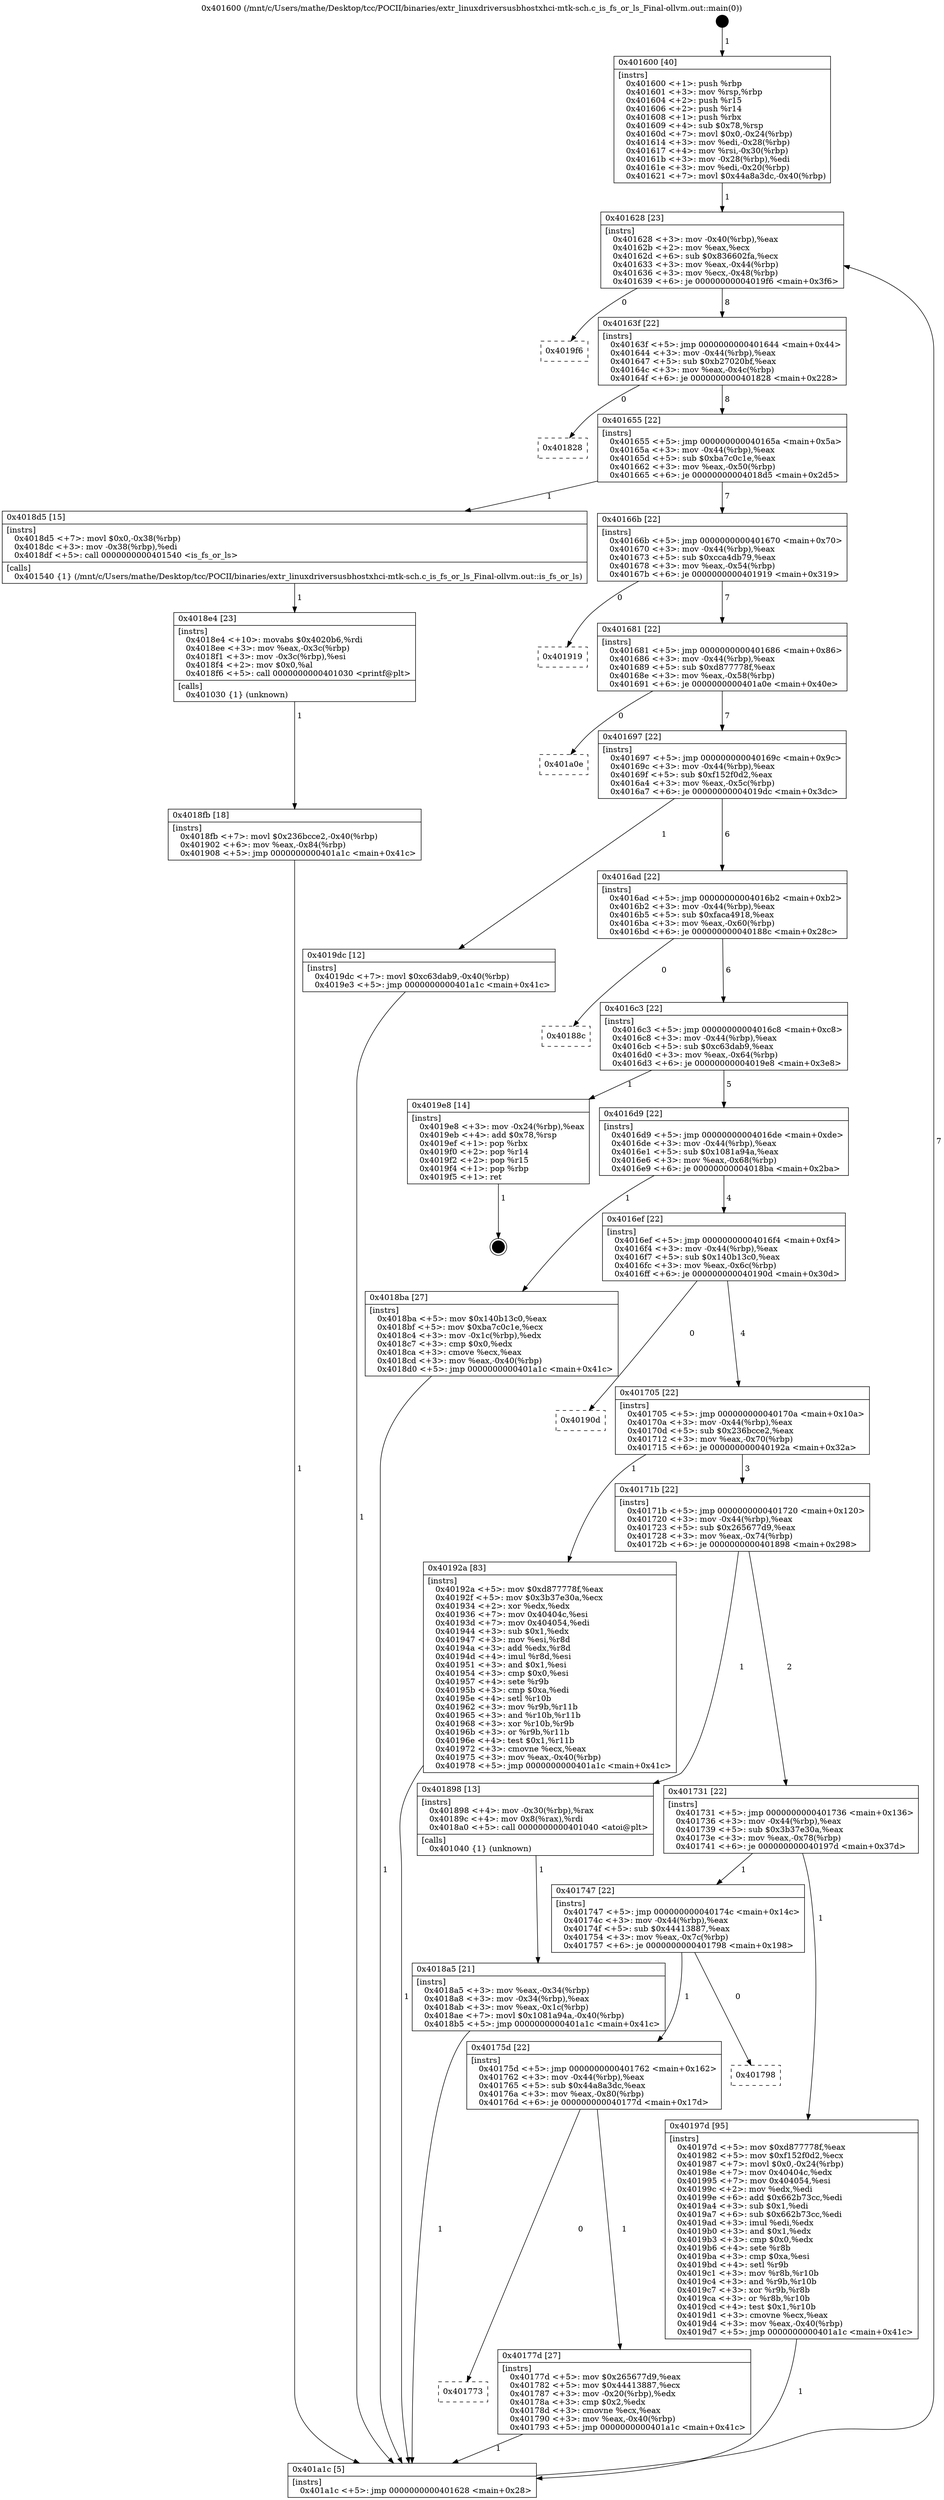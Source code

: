 digraph "0x401600" {
  label = "0x401600 (/mnt/c/Users/mathe/Desktop/tcc/POCII/binaries/extr_linuxdriversusbhostxhci-mtk-sch.c_is_fs_or_ls_Final-ollvm.out::main(0))"
  labelloc = "t"
  node[shape=record]

  Entry [label="",width=0.3,height=0.3,shape=circle,fillcolor=black,style=filled]
  "0x401628" [label="{
     0x401628 [23]\l
     | [instrs]\l
     &nbsp;&nbsp;0x401628 \<+3\>: mov -0x40(%rbp),%eax\l
     &nbsp;&nbsp;0x40162b \<+2\>: mov %eax,%ecx\l
     &nbsp;&nbsp;0x40162d \<+6\>: sub $0x836602fa,%ecx\l
     &nbsp;&nbsp;0x401633 \<+3\>: mov %eax,-0x44(%rbp)\l
     &nbsp;&nbsp;0x401636 \<+3\>: mov %ecx,-0x48(%rbp)\l
     &nbsp;&nbsp;0x401639 \<+6\>: je 00000000004019f6 \<main+0x3f6\>\l
  }"]
  "0x4019f6" [label="{
     0x4019f6\l
  }", style=dashed]
  "0x40163f" [label="{
     0x40163f [22]\l
     | [instrs]\l
     &nbsp;&nbsp;0x40163f \<+5\>: jmp 0000000000401644 \<main+0x44\>\l
     &nbsp;&nbsp;0x401644 \<+3\>: mov -0x44(%rbp),%eax\l
     &nbsp;&nbsp;0x401647 \<+5\>: sub $0xb27020bf,%eax\l
     &nbsp;&nbsp;0x40164c \<+3\>: mov %eax,-0x4c(%rbp)\l
     &nbsp;&nbsp;0x40164f \<+6\>: je 0000000000401828 \<main+0x228\>\l
  }"]
  Exit [label="",width=0.3,height=0.3,shape=circle,fillcolor=black,style=filled,peripheries=2]
  "0x401828" [label="{
     0x401828\l
  }", style=dashed]
  "0x401655" [label="{
     0x401655 [22]\l
     | [instrs]\l
     &nbsp;&nbsp;0x401655 \<+5\>: jmp 000000000040165a \<main+0x5a\>\l
     &nbsp;&nbsp;0x40165a \<+3\>: mov -0x44(%rbp),%eax\l
     &nbsp;&nbsp;0x40165d \<+5\>: sub $0xba7c0c1e,%eax\l
     &nbsp;&nbsp;0x401662 \<+3\>: mov %eax,-0x50(%rbp)\l
     &nbsp;&nbsp;0x401665 \<+6\>: je 00000000004018d5 \<main+0x2d5\>\l
  }"]
  "0x4018fb" [label="{
     0x4018fb [18]\l
     | [instrs]\l
     &nbsp;&nbsp;0x4018fb \<+7\>: movl $0x236bcce2,-0x40(%rbp)\l
     &nbsp;&nbsp;0x401902 \<+6\>: mov %eax,-0x84(%rbp)\l
     &nbsp;&nbsp;0x401908 \<+5\>: jmp 0000000000401a1c \<main+0x41c\>\l
  }"]
  "0x4018d5" [label="{
     0x4018d5 [15]\l
     | [instrs]\l
     &nbsp;&nbsp;0x4018d5 \<+7\>: movl $0x0,-0x38(%rbp)\l
     &nbsp;&nbsp;0x4018dc \<+3\>: mov -0x38(%rbp),%edi\l
     &nbsp;&nbsp;0x4018df \<+5\>: call 0000000000401540 \<is_fs_or_ls\>\l
     | [calls]\l
     &nbsp;&nbsp;0x401540 \{1\} (/mnt/c/Users/mathe/Desktop/tcc/POCII/binaries/extr_linuxdriversusbhostxhci-mtk-sch.c_is_fs_or_ls_Final-ollvm.out::is_fs_or_ls)\l
  }"]
  "0x40166b" [label="{
     0x40166b [22]\l
     | [instrs]\l
     &nbsp;&nbsp;0x40166b \<+5\>: jmp 0000000000401670 \<main+0x70\>\l
     &nbsp;&nbsp;0x401670 \<+3\>: mov -0x44(%rbp),%eax\l
     &nbsp;&nbsp;0x401673 \<+5\>: sub $0xcca4db79,%eax\l
     &nbsp;&nbsp;0x401678 \<+3\>: mov %eax,-0x54(%rbp)\l
     &nbsp;&nbsp;0x40167b \<+6\>: je 0000000000401919 \<main+0x319\>\l
  }"]
  "0x4018e4" [label="{
     0x4018e4 [23]\l
     | [instrs]\l
     &nbsp;&nbsp;0x4018e4 \<+10\>: movabs $0x4020b6,%rdi\l
     &nbsp;&nbsp;0x4018ee \<+3\>: mov %eax,-0x3c(%rbp)\l
     &nbsp;&nbsp;0x4018f1 \<+3\>: mov -0x3c(%rbp),%esi\l
     &nbsp;&nbsp;0x4018f4 \<+2\>: mov $0x0,%al\l
     &nbsp;&nbsp;0x4018f6 \<+5\>: call 0000000000401030 \<printf@plt\>\l
     | [calls]\l
     &nbsp;&nbsp;0x401030 \{1\} (unknown)\l
  }"]
  "0x401919" [label="{
     0x401919\l
  }", style=dashed]
  "0x401681" [label="{
     0x401681 [22]\l
     | [instrs]\l
     &nbsp;&nbsp;0x401681 \<+5\>: jmp 0000000000401686 \<main+0x86\>\l
     &nbsp;&nbsp;0x401686 \<+3\>: mov -0x44(%rbp),%eax\l
     &nbsp;&nbsp;0x401689 \<+5\>: sub $0xd877778f,%eax\l
     &nbsp;&nbsp;0x40168e \<+3\>: mov %eax,-0x58(%rbp)\l
     &nbsp;&nbsp;0x401691 \<+6\>: je 0000000000401a0e \<main+0x40e\>\l
  }"]
  "0x4018a5" [label="{
     0x4018a5 [21]\l
     | [instrs]\l
     &nbsp;&nbsp;0x4018a5 \<+3\>: mov %eax,-0x34(%rbp)\l
     &nbsp;&nbsp;0x4018a8 \<+3\>: mov -0x34(%rbp),%eax\l
     &nbsp;&nbsp;0x4018ab \<+3\>: mov %eax,-0x1c(%rbp)\l
     &nbsp;&nbsp;0x4018ae \<+7\>: movl $0x1081a94a,-0x40(%rbp)\l
     &nbsp;&nbsp;0x4018b5 \<+5\>: jmp 0000000000401a1c \<main+0x41c\>\l
  }"]
  "0x401a0e" [label="{
     0x401a0e\l
  }", style=dashed]
  "0x401697" [label="{
     0x401697 [22]\l
     | [instrs]\l
     &nbsp;&nbsp;0x401697 \<+5\>: jmp 000000000040169c \<main+0x9c\>\l
     &nbsp;&nbsp;0x40169c \<+3\>: mov -0x44(%rbp),%eax\l
     &nbsp;&nbsp;0x40169f \<+5\>: sub $0xf152f0d2,%eax\l
     &nbsp;&nbsp;0x4016a4 \<+3\>: mov %eax,-0x5c(%rbp)\l
     &nbsp;&nbsp;0x4016a7 \<+6\>: je 00000000004019dc \<main+0x3dc\>\l
  }"]
  "0x401600" [label="{
     0x401600 [40]\l
     | [instrs]\l
     &nbsp;&nbsp;0x401600 \<+1\>: push %rbp\l
     &nbsp;&nbsp;0x401601 \<+3\>: mov %rsp,%rbp\l
     &nbsp;&nbsp;0x401604 \<+2\>: push %r15\l
     &nbsp;&nbsp;0x401606 \<+2\>: push %r14\l
     &nbsp;&nbsp;0x401608 \<+1\>: push %rbx\l
     &nbsp;&nbsp;0x401609 \<+4\>: sub $0x78,%rsp\l
     &nbsp;&nbsp;0x40160d \<+7\>: movl $0x0,-0x24(%rbp)\l
     &nbsp;&nbsp;0x401614 \<+3\>: mov %edi,-0x28(%rbp)\l
     &nbsp;&nbsp;0x401617 \<+4\>: mov %rsi,-0x30(%rbp)\l
     &nbsp;&nbsp;0x40161b \<+3\>: mov -0x28(%rbp),%edi\l
     &nbsp;&nbsp;0x40161e \<+3\>: mov %edi,-0x20(%rbp)\l
     &nbsp;&nbsp;0x401621 \<+7\>: movl $0x44a8a3dc,-0x40(%rbp)\l
  }"]
  "0x4019dc" [label="{
     0x4019dc [12]\l
     | [instrs]\l
     &nbsp;&nbsp;0x4019dc \<+7\>: movl $0xc63dab9,-0x40(%rbp)\l
     &nbsp;&nbsp;0x4019e3 \<+5\>: jmp 0000000000401a1c \<main+0x41c\>\l
  }"]
  "0x4016ad" [label="{
     0x4016ad [22]\l
     | [instrs]\l
     &nbsp;&nbsp;0x4016ad \<+5\>: jmp 00000000004016b2 \<main+0xb2\>\l
     &nbsp;&nbsp;0x4016b2 \<+3\>: mov -0x44(%rbp),%eax\l
     &nbsp;&nbsp;0x4016b5 \<+5\>: sub $0xfaca4918,%eax\l
     &nbsp;&nbsp;0x4016ba \<+3\>: mov %eax,-0x60(%rbp)\l
     &nbsp;&nbsp;0x4016bd \<+6\>: je 000000000040188c \<main+0x28c\>\l
  }"]
  "0x401a1c" [label="{
     0x401a1c [5]\l
     | [instrs]\l
     &nbsp;&nbsp;0x401a1c \<+5\>: jmp 0000000000401628 \<main+0x28\>\l
  }"]
  "0x40188c" [label="{
     0x40188c\l
  }", style=dashed]
  "0x4016c3" [label="{
     0x4016c3 [22]\l
     | [instrs]\l
     &nbsp;&nbsp;0x4016c3 \<+5\>: jmp 00000000004016c8 \<main+0xc8\>\l
     &nbsp;&nbsp;0x4016c8 \<+3\>: mov -0x44(%rbp),%eax\l
     &nbsp;&nbsp;0x4016cb \<+5\>: sub $0xc63dab9,%eax\l
     &nbsp;&nbsp;0x4016d0 \<+3\>: mov %eax,-0x64(%rbp)\l
     &nbsp;&nbsp;0x4016d3 \<+6\>: je 00000000004019e8 \<main+0x3e8\>\l
  }"]
  "0x401773" [label="{
     0x401773\l
  }", style=dashed]
  "0x4019e8" [label="{
     0x4019e8 [14]\l
     | [instrs]\l
     &nbsp;&nbsp;0x4019e8 \<+3\>: mov -0x24(%rbp),%eax\l
     &nbsp;&nbsp;0x4019eb \<+4\>: add $0x78,%rsp\l
     &nbsp;&nbsp;0x4019ef \<+1\>: pop %rbx\l
     &nbsp;&nbsp;0x4019f0 \<+2\>: pop %r14\l
     &nbsp;&nbsp;0x4019f2 \<+2\>: pop %r15\l
     &nbsp;&nbsp;0x4019f4 \<+1\>: pop %rbp\l
     &nbsp;&nbsp;0x4019f5 \<+1\>: ret\l
  }"]
  "0x4016d9" [label="{
     0x4016d9 [22]\l
     | [instrs]\l
     &nbsp;&nbsp;0x4016d9 \<+5\>: jmp 00000000004016de \<main+0xde\>\l
     &nbsp;&nbsp;0x4016de \<+3\>: mov -0x44(%rbp),%eax\l
     &nbsp;&nbsp;0x4016e1 \<+5\>: sub $0x1081a94a,%eax\l
     &nbsp;&nbsp;0x4016e6 \<+3\>: mov %eax,-0x68(%rbp)\l
     &nbsp;&nbsp;0x4016e9 \<+6\>: je 00000000004018ba \<main+0x2ba\>\l
  }"]
  "0x40177d" [label="{
     0x40177d [27]\l
     | [instrs]\l
     &nbsp;&nbsp;0x40177d \<+5\>: mov $0x265677d9,%eax\l
     &nbsp;&nbsp;0x401782 \<+5\>: mov $0x44413887,%ecx\l
     &nbsp;&nbsp;0x401787 \<+3\>: mov -0x20(%rbp),%edx\l
     &nbsp;&nbsp;0x40178a \<+3\>: cmp $0x2,%edx\l
     &nbsp;&nbsp;0x40178d \<+3\>: cmovne %ecx,%eax\l
     &nbsp;&nbsp;0x401790 \<+3\>: mov %eax,-0x40(%rbp)\l
     &nbsp;&nbsp;0x401793 \<+5\>: jmp 0000000000401a1c \<main+0x41c\>\l
  }"]
  "0x4018ba" [label="{
     0x4018ba [27]\l
     | [instrs]\l
     &nbsp;&nbsp;0x4018ba \<+5\>: mov $0x140b13c0,%eax\l
     &nbsp;&nbsp;0x4018bf \<+5\>: mov $0xba7c0c1e,%ecx\l
     &nbsp;&nbsp;0x4018c4 \<+3\>: mov -0x1c(%rbp),%edx\l
     &nbsp;&nbsp;0x4018c7 \<+3\>: cmp $0x0,%edx\l
     &nbsp;&nbsp;0x4018ca \<+3\>: cmove %ecx,%eax\l
     &nbsp;&nbsp;0x4018cd \<+3\>: mov %eax,-0x40(%rbp)\l
     &nbsp;&nbsp;0x4018d0 \<+5\>: jmp 0000000000401a1c \<main+0x41c\>\l
  }"]
  "0x4016ef" [label="{
     0x4016ef [22]\l
     | [instrs]\l
     &nbsp;&nbsp;0x4016ef \<+5\>: jmp 00000000004016f4 \<main+0xf4\>\l
     &nbsp;&nbsp;0x4016f4 \<+3\>: mov -0x44(%rbp),%eax\l
     &nbsp;&nbsp;0x4016f7 \<+5\>: sub $0x140b13c0,%eax\l
     &nbsp;&nbsp;0x4016fc \<+3\>: mov %eax,-0x6c(%rbp)\l
     &nbsp;&nbsp;0x4016ff \<+6\>: je 000000000040190d \<main+0x30d\>\l
  }"]
  "0x40175d" [label="{
     0x40175d [22]\l
     | [instrs]\l
     &nbsp;&nbsp;0x40175d \<+5\>: jmp 0000000000401762 \<main+0x162\>\l
     &nbsp;&nbsp;0x401762 \<+3\>: mov -0x44(%rbp),%eax\l
     &nbsp;&nbsp;0x401765 \<+5\>: sub $0x44a8a3dc,%eax\l
     &nbsp;&nbsp;0x40176a \<+3\>: mov %eax,-0x80(%rbp)\l
     &nbsp;&nbsp;0x40176d \<+6\>: je 000000000040177d \<main+0x17d\>\l
  }"]
  "0x40190d" [label="{
     0x40190d\l
  }", style=dashed]
  "0x401705" [label="{
     0x401705 [22]\l
     | [instrs]\l
     &nbsp;&nbsp;0x401705 \<+5\>: jmp 000000000040170a \<main+0x10a\>\l
     &nbsp;&nbsp;0x40170a \<+3\>: mov -0x44(%rbp),%eax\l
     &nbsp;&nbsp;0x40170d \<+5\>: sub $0x236bcce2,%eax\l
     &nbsp;&nbsp;0x401712 \<+3\>: mov %eax,-0x70(%rbp)\l
     &nbsp;&nbsp;0x401715 \<+6\>: je 000000000040192a \<main+0x32a\>\l
  }"]
  "0x401798" [label="{
     0x401798\l
  }", style=dashed]
  "0x40192a" [label="{
     0x40192a [83]\l
     | [instrs]\l
     &nbsp;&nbsp;0x40192a \<+5\>: mov $0xd877778f,%eax\l
     &nbsp;&nbsp;0x40192f \<+5\>: mov $0x3b37e30a,%ecx\l
     &nbsp;&nbsp;0x401934 \<+2\>: xor %edx,%edx\l
     &nbsp;&nbsp;0x401936 \<+7\>: mov 0x40404c,%esi\l
     &nbsp;&nbsp;0x40193d \<+7\>: mov 0x404054,%edi\l
     &nbsp;&nbsp;0x401944 \<+3\>: sub $0x1,%edx\l
     &nbsp;&nbsp;0x401947 \<+3\>: mov %esi,%r8d\l
     &nbsp;&nbsp;0x40194a \<+3\>: add %edx,%r8d\l
     &nbsp;&nbsp;0x40194d \<+4\>: imul %r8d,%esi\l
     &nbsp;&nbsp;0x401951 \<+3\>: and $0x1,%esi\l
     &nbsp;&nbsp;0x401954 \<+3\>: cmp $0x0,%esi\l
     &nbsp;&nbsp;0x401957 \<+4\>: sete %r9b\l
     &nbsp;&nbsp;0x40195b \<+3\>: cmp $0xa,%edi\l
     &nbsp;&nbsp;0x40195e \<+4\>: setl %r10b\l
     &nbsp;&nbsp;0x401962 \<+3\>: mov %r9b,%r11b\l
     &nbsp;&nbsp;0x401965 \<+3\>: and %r10b,%r11b\l
     &nbsp;&nbsp;0x401968 \<+3\>: xor %r10b,%r9b\l
     &nbsp;&nbsp;0x40196b \<+3\>: or %r9b,%r11b\l
     &nbsp;&nbsp;0x40196e \<+4\>: test $0x1,%r11b\l
     &nbsp;&nbsp;0x401972 \<+3\>: cmovne %ecx,%eax\l
     &nbsp;&nbsp;0x401975 \<+3\>: mov %eax,-0x40(%rbp)\l
     &nbsp;&nbsp;0x401978 \<+5\>: jmp 0000000000401a1c \<main+0x41c\>\l
  }"]
  "0x40171b" [label="{
     0x40171b [22]\l
     | [instrs]\l
     &nbsp;&nbsp;0x40171b \<+5\>: jmp 0000000000401720 \<main+0x120\>\l
     &nbsp;&nbsp;0x401720 \<+3\>: mov -0x44(%rbp),%eax\l
     &nbsp;&nbsp;0x401723 \<+5\>: sub $0x265677d9,%eax\l
     &nbsp;&nbsp;0x401728 \<+3\>: mov %eax,-0x74(%rbp)\l
     &nbsp;&nbsp;0x40172b \<+6\>: je 0000000000401898 \<main+0x298\>\l
  }"]
  "0x401747" [label="{
     0x401747 [22]\l
     | [instrs]\l
     &nbsp;&nbsp;0x401747 \<+5\>: jmp 000000000040174c \<main+0x14c\>\l
     &nbsp;&nbsp;0x40174c \<+3\>: mov -0x44(%rbp),%eax\l
     &nbsp;&nbsp;0x40174f \<+5\>: sub $0x44413887,%eax\l
     &nbsp;&nbsp;0x401754 \<+3\>: mov %eax,-0x7c(%rbp)\l
     &nbsp;&nbsp;0x401757 \<+6\>: je 0000000000401798 \<main+0x198\>\l
  }"]
  "0x401898" [label="{
     0x401898 [13]\l
     | [instrs]\l
     &nbsp;&nbsp;0x401898 \<+4\>: mov -0x30(%rbp),%rax\l
     &nbsp;&nbsp;0x40189c \<+4\>: mov 0x8(%rax),%rdi\l
     &nbsp;&nbsp;0x4018a0 \<+5\>: call 0000000000401040 \<atoi@plt\>\l
     | [calls]\l
     &nbsp;&nbsp;0x401040 \{1\} (unknown)\l
  }"]
  "0x401731" [label="{
     0x401731 [22]\l
     | [instrs]\l
     &nbsp;&nbsp;0x401731 \<+5\>: jmp 0000000000401736 \<main+0x136\>\l
     &nbsp;&nbsp;0x401736 \<+3\>: mov -0x44(%rbp),%eax\l
     &nbsp;&nbsp;0x401739 \<+5\>: sub $0x3b37e30a,%eax\l
     &nbsp;&nbsp;0x40173e \<+3\>: mov %eax,-0x78(%rbp)\l
     &nbsp;&nbsp;0x401741 \<+6\>: je 000000000040197d \<main+0x37d\>\l
  }"]
  "0x40197d" [label="{
     0x40197d [95]\l
     | [instrs]\l
     &nbsp;&nbsp;0x40197d \<+5\>: mov $0xd877778f,%eax\l
     &nbsp;&nbsp;0x401982 \<+5\>: mov $0xf152f0d2,%ecx\l
     &nbsp;&nbsp;0x401987 \<+7\>: movl $0x0,-0x24(%rbp)\l
     &nbsp;&nbsp;0x40198e \<+7\>: mov 0x40404c,%edx\l
     &nbsp;&nbsp;0x401995 \<+7\>: mov 0x404054,%esi\l
     &nbsp;&nbsp;0x40199c \<+2\>: mov %edx,%edi\l
     &nbsp;&nbsp;0x40199e \<+6\>: add $0x662b73cc,%edi\l
     &nbsp;&nbsp;0x4019a4 \<+3\>: sub $0x1,%edi\l
     &nbsp;&nbsp;0x4019a7 \<+6\>: sub $0x662b73cc,%edi\l
     &nbsp;&nbsp;0x4019ad \<+3\>: imul %edi,%edx\l
     &nbsp;&nbsp;0x4019b0 \<+3\>: and $0x1,%edx\l
     &nbsp;&nbsp;0x4019b3 \<+3\>: cmp $0x0,%edx\l
     &nbsp;&nbsp;0x4019b6 \<+4\>: sete %r8b\l
     &nbsp;&nbsp;0x4019ba \<+3\>: cmp $0xa,%esi\l
     &nbsp;&nbsp;0x4019bd \<+4\>: setl %r9b\l
     &nbsp;&nbsp;0x4019c1 \<+3\>: mov %r8b,%r10b\l
     &nbsp;&nbsp;0x4019c4 \<+3\>: and %r9b,%r10b\l
     &nbsp;&nbsp;0x4019c7 \<+3\>: xor %r9b,%r8b\l
     &nbsp;&nbsp;0x4019ca \<+3\>: or %r8b,%r10b\l
     &nbsp;&nbsp;0x4019cd \<+4\>: test $0x1,%r10b\l
     &nbsp;&nbsp;0x4019d1 \<+3\>: cmovne %ecx,%eax\l
     &nbsp;&nbsp;0x4019d4 \<+3\>: mov %eax,-0x40(%rbp)\l
     &nbsp;&nbsp;0x4019d7 \<+5\>: jmp 0000000000401a1c \<main+0x41c\>\l
  }"]
  Entry -> "0x401600" [label=" 1"]
  "0x401628" -> "0x4019f6" [label=" 0"]
  "0x401628" -> "0x40163f" [label=" 8"]
  "0x4019e8" -> Exit [label=" 1"]
  "0x40163f" -> "0x401828" [label=" 0"]
  "0x40163f" -> "0x401655" [label=" 8"]
  "0x4019dc" -> "0x401a1c" [label=" 1"]
  "0x401655" -> "0x4018d5" [label=" 1"]
  "0x401655" -> "0x40166b" [label=" 7"]
  "0x40197d" -> "0x401a1c" [label=" 1"]
  "0x40166b" -> "0x401919" [label=" 0"]
  "0x40166b" -> "0x401681" [label=" 7"]
  "0x40192a" -> "0x401a1c" [label=" 1"]
  "0x401681" -> "0x401a0e" [label=" 0"]
  "0x401681" -> "0x401697" [label=" 7"]
  "0x4018fb" -> "0x401a1c" [label=" 1"]
  "0x401697" -> "0x4019dc" [label=" 1"]
  "0x401697" -> "0x4016ad" [label=" 6"]
  "0x4018e4" -> "0x4018fb" [label=" 1"]
  "0x4016ad" -> "0x40188c" [label=" 0"]
  "0x4016ad" -> "0x4016c3" [label=" 6"]
  "0x4018d5" -> "0x4018e4" [label=" 1"]
  "0x4016c3" -> "0x4019e8" [label=" 1"]
  "0x4016c3" -> "0x4016d9" [label=" 5"]
  "0x4018ba" -> "0x401a1c" [label=" 1"]
  "0x4016d9" -> "0x4018ba" [label=" 1"]
  "0x4016d9" -> "0x4016ef" [label=" 4"]
  "0x4018a5" -> "0x401a1c" [label=" 1"]
  "0x4016ef" -> "0x40190d" [label=" 0"]
  "0x4016ef" -> "0x401705" [label=" 4"]
  "0x401a1c" -> "0x401628" [label=" 7"]
  "0x401705" -> "0x40192a" [label=" 1"]
  "0x401705" -> "0x40171b" [label=" 3"]
  "0x401600" -> "0x401628" [label=" 1"]
  "0x40171b" -> "0x401898" [label=" 1"]
  "0x40171b" -> "0x401731" [label=" 2"]
  "0x40175d" -> "0x401773" [label=" 0"]
  "0x401731" -> "0x40197d" [label=" 1"]
  "0x401731" -> "0x401747" [label=" 1"]
  "0x40177d" -> "0x401a1c" [label=" 1"]
  "0x401747" -> "0x401798" [label=" 0"]
  "0x401747" -> "0x40175d" [label=" 1"]
  "0x401898" -> "0x4018a5" [label=" 1"]
  "0x40175d" -> "0x40177d" [label=" 1"]
}
